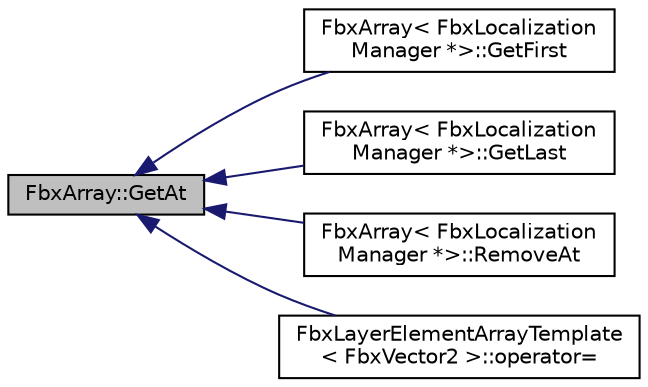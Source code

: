 digraph "FbxArray::GetAt"
{
  edge [fontname="Helvetica",fontsize="10",labelfontname="Helvetica",labelfontsize="10"];
  node [fontname="Helvetica",fontsize="10",shape=record];
  rankdir="LR";
  Node50 [label="FbxArray::GetAt",height=0.2,width=0.4,color="black", fillcolor="grey75", style="filled", fontcolor="black"];
  Node50 -> Node51 [dir="back",color="midnightblue",fontsize="10",style="solid",fontname="Helvetica"];
  Node51 [label="FbxArray\< FbxLocalization\lManager *\>::GetFirst",height=0.2,width=0.4,color="black", fillcolor="white", style="filled",URL="$class_fbx_array.html#a913fc7ea982235d344c572f47367b96c"];
  Node50 -> Node52 [dir="back",color="midnightblue",fontsize="10",style="solid",fontname="Helvetica"];
  Node52 [label="FbxArray\< FbxLocalization\lManager *\>::GetLast",height=0.2,width=0.4,color="black", fillcolor="white", style="filled",URL="$class_fbx_array.html#a25a185391ce395e3d409ceef08200f14"];
  Node50 -> Node53 [dir="back",color="midnightblue",fontsize="10",style="solid",fontname="Helvetica"];
  Node53 [label="FbxArray\< FbxLocalization\lManager *\>::RemoveAt",height=0.2,width=0.4,color="black", fillcolor="white", style="filled",URL="$class_fbx_array.html#a6a4be3173c8ec89179b7cf21687d7d61"];
  Node50 -> Node54 [dir="back",color="midnightblue",fontsize="10",style="solid",fontname="Helvetica"];
  Node54 [label="FbxLayerElementArrayTemplate\l\< FbxVector2 \>::operator=",height=0.2,width=0.4,color="black", fillcolor="white", style="filled",URL="$class_fbx_layer_element_array_template.html#ae914766602cbb45b38ce26765095f222"];
}
